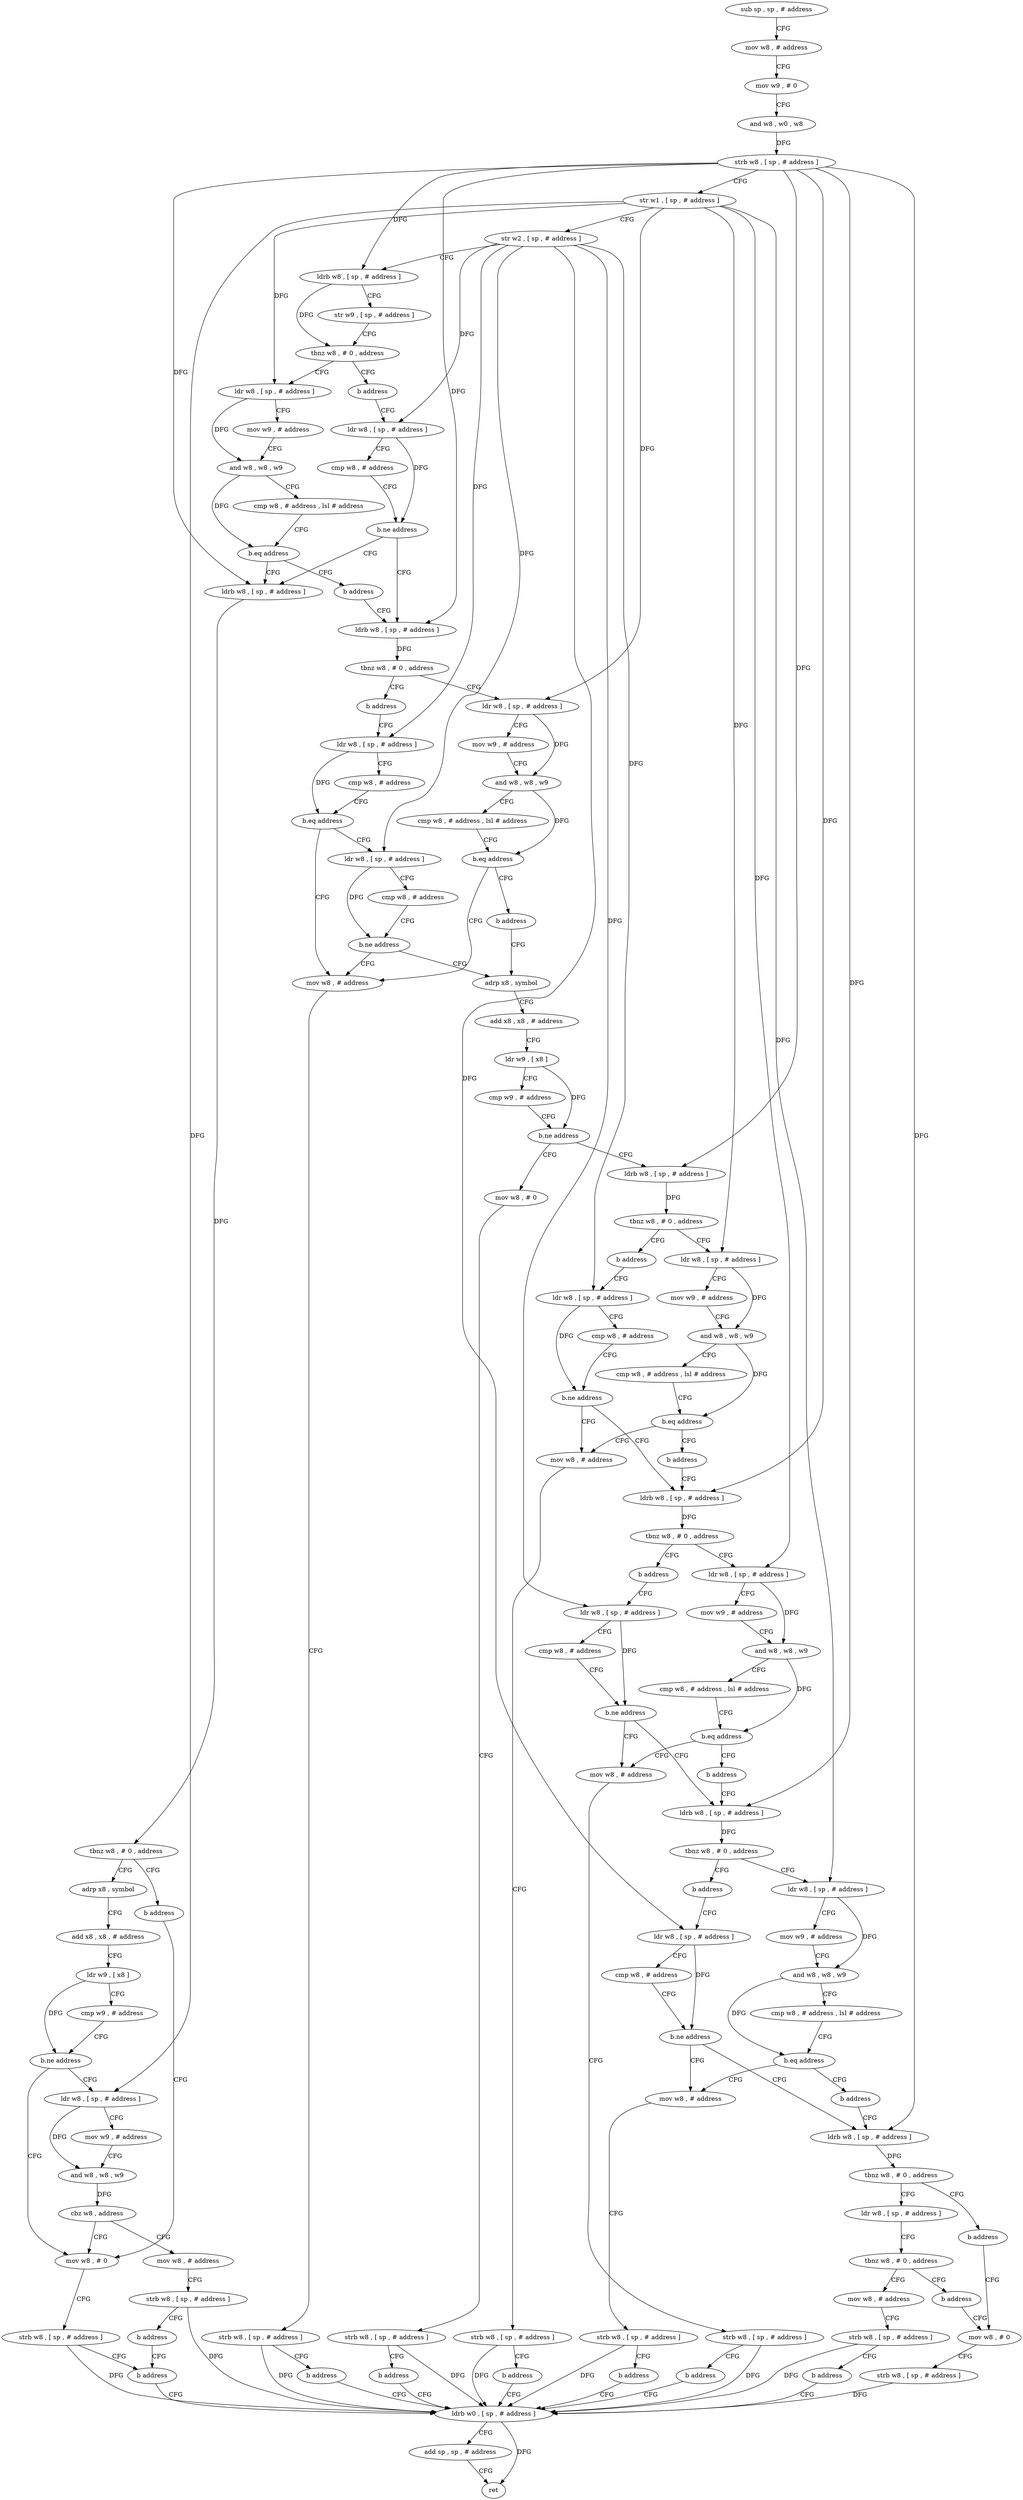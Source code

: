 digraph "func" {
"4249520" [label = "sub sp , sp , # address" ]
"4249524" [label = "mov w8 , # address" ]
"4249528" [label = "mov w9 , # 0" ]
"4249532" [label = "and w8 , w0 , w8" ]
"4249536" [label = "strb w8 , [ sp , # address ]" ]
"4249540" [label = "str w1 , [ sp , # address ]" ]
"4249544" [label = "str w2 , [ sp , # address ]" ]
"4249548" [label = "ldrb w8 , [ sp , # address ]" ]
"4249552" [label = "str w9 , [ sp , # address ]" ]
"4249556" [label = "tbnz w8 , # 0 , address" ]
"4249564" [label = "ldr w8 , [ sp , # address ]" ]
"4249560" [label = "b address" ]
"4249568" [label = "mov w9 , # address" ]
"4249572" [label = "and w8 , w8 , w9" ]
"4249576" [label = "cmp w8 , # address , lsl # address" ]
"4249580" [label = "b.eq address" ]
"4249600" [label = "ldrb w8 , [ sp , # address ]" ]
"4249584" [label = "b address" ]
"4249588" [label = "ldr w8 , [ sp , # address ]" ]
"4249604" [label = "tbnz w8 , # 0 , address" ]
"4249612" [label = "adrp x8 , symbol" ]
"4249608" [label = "b address" ]
"4249672" [label = "ldrb w8 , [ sp , # address ]" ]
"4249592" [label = "cmp w8 , # address" ]
"4249596" [label = "b.ne address" ]
"4249616" [label = "add x8 , x8 , # address" ]
"4249620" [label = "ldr w9 , [ x8 ]" ]
"4249624" [label = "cmp w9 , # address" ]
"4249628" [label = "b.ne address" ]
"4249660" [label = "mov w8 , # 0" ]
"4249632" [label = "ldr w8 , [ sp , # address ]" ]
"4249676" [label = "tbnz w8 , # 0 , address" ]
"4249684" [label = "ldr w8 , [ sp , # address ]" ]
"4249680" [label = "b address" ]
"4249664" [label = "strb w8 , [ sp , # address ]" ]
"4249668" [label = "b address" ]
"4249636" [label = "mov w9 , # address" ]
"4249640" [label = "and w8 , w8 , w9" ]
"4249644" [label = "cbz w8 , address" ]
"4249648" [label = "mov w8 , # address" ]
"4249688" [label = "mov w9 , # address" ]
"4249692" [label = "and w8 , w8 , w9" ]
"4249696" [label = "cmp w8 , # address , lsl # address" ]
"4249700" [label = "b.eq address" ]
"4249732" [label = "mov w8 , # address" ]
"4249704" [label = "b address" ]
"4249708" [label = "ldr w8 , [ sp , # address ]" ]
"4250000" [label = "ldrb w0 , [ sp , # address ]" ]
"4250004" [label = "add sp , sp , # address" ]
"4250008" [label = "ret" ]
"4249652" [label = "strb w8 , [ sp , # address ]" ]
"4249656" [label = "b address" ]
"4249736" [label = "strb w8 , [ sp , # address ]" ]
"4249740" [label = "b address" ]
"4249744" [label = "adrp x8 , symbol" ]
"4249712" [label = "cmp w8 , # address" ]
"4249716" [label = "b.eq address" ]
"4249720" [label = "ldr w8 , [ sp , # address ]" ]
"4249748" [label = "add x8 , x8 , # address" ]
"4249752" [label = "ldr w9 , [ x8 ]" ]
"4249756" [label = "cmp w9 , # address" ]
"4249760" [label = "b.ne address" ]
"4249776" [label = "ldrb w8 , [ sp , # address ]" ]
"4249764" [label = "mov w8 , # 0" ]
"4249724" [label = "cmp w8 , # address" ]
"4249728" [label = "b.ne address" ]
"4249780" [label = "tbnz w8 , # 0 , address" ]
"4249788" [label = "ldr w8 , [ sp , # address ]" ]
"4249784" [label = "b address" ]
"4249768" [label = "strb w8 , [ sp , # address ]" ]
"4249772" [label = "b address" ]
"4249792" [label = "mov w9 , # address" ]
"4249796" [label = "and w8 , w8 , w9" ]
"4249800" [label = "cmp w8 , # address , lsl # address" ]
"4249804" [label = "b.eq address" ]
"4249824" [label = "mov w8 , # address" ]
"4249808" [label = "b address" ]
"4249812" [label = "ldr w8 , [ sp , # address ]" ]
"4249828" [label = "strb w8 , [ sp , # address ]" ]
"4249832" [label = "b address" ]
"4249836" [label = "ldrb w8 , [ sp , # address ]" ]
"4249816" [label = "cmp w8 , # address" ]
"4249820" [label = "b.ne address" ]
"4249840" [label = "tbnz w8 , # 0 , address" ]
"4249848" [label = "ldr w8 , [ sp , # address ]" ]
"4249844" [label = "b address" ]
"4249852" [label = "mov w9 , # address" ]
"4249856" [label = "and w8 , w8 , w9" ]
"4249860" [label = "cmp w8 , # address , lsl # address" ]
"4249864" [label = "b.eq address" ]
"4249884" [label = "mov w8 , # address" ]
"4249868" [label = "b address" ]
"4249872" [label = "ldr w8 , [ sp , # address ]" ]
"4249888" [label = "strb w8 , [ sp , # address ]" ]
"4249892" [label = "b address" ]
"4249896" [label = "ldrb w8 , [ sp , # address ]" ]
"4249876" [label = "cmp w8 , # address" ]
"4249880" [label = "b.ne address" ]
"4249900" [label = "tbnz w8 , # 0 , address" ]
"4249908" [label = "ldr w8 , [ sp , # address ]" ]
"4249904" [label = "b address" ]
"4249912" [label = "mov w9 , # address" ]
"4249916" [label = "and w8 , w8 , w9" ]
"4249920" [label = "cmp w8 , # address , lsl # address" ]
"4249924" [label = "b.eq address" ]
"4249944" [label = "mov w8 , # address" ]
"4249928" [label = "b address" ]
"4249932" [label = "ldr w8 , [ sp , # address ]" ]
"4249948" [label = "strb w8 , [ sp , # address ]" ]
"4249952" [label = "b address" ]
"4249956" [label = "ldrb w8 , [ sp , # address ]" ]
"4249936" [label = "cmp w8 , # address" ]
"4249940" [label = "b.ne address" ]
"4249960" [label = "tbnz w8 , # 0 , address" ]
"4249968" [label = "ldr w8 , [ sp , # address ]" ]
"4249964" [label = "b address" ]
"4249972" [label = "tbnz w8 , # 0 , address" ]
"4249980" [label = "mov w8 , # address" ]
"4249976" [label = "b address" ]
"4249992" [label = "mov w8 , # 0" ]
"4249984" [label = "strb w8 , [ sp , # address ]" ]
"4249988" [label = "b address" ]
"4249996" [label = "strb w8 , [ sp , # address ]" ]
"4249520" -> "4249524" [ label = "CFG" ]
"4249524" -> "4249528" [ label = "CFG" ]
"4249528" -> "4249532" [ label = "CFG" ]
"4249532" -> "4249536" [ label = "DFG" ]
"4249536" -> "4249540" [ label = "CFG" ]
"4249536" -> "4249548" [ label = "DFG" ]
"4249536" -> "4249600" [ label = "DFG" ]
"4249536" -> "4249672" [ label = "DFG" ]
"4249536" -> "4249776" [ label = "DFG" ]
"4249536" -> "4249836" [ label = "DFG" ]
"4249536" -> "4249896" [ label = "DFG" ]
"4249536" -> "4249956" [ label = "DFG" ]
"4249540" -> "4249544" [ label = "CFG" ]
"4249540" -> "4249564" [ label = "DFG" ]
"4249540" -> "4249632" [ label = "DFG" ]
"4249540" -> "4249684" [ label = "DFG" ]
"4249540" -> "4249788" [ label = "DFG" ]
"4249540" -> "4249848" [ label = "DFG" ]
"4249540" -> "4249908" [ label = "DFG" ]
"4249544" -> "4249548" [ label = "CFG" ]
"4249544" -> "4249588" [ label = "DFG" ]
"4249544" -> "4249708" [ label = "DFG" ]
"4249544" -> "4249720" [ label = "DFG" ]
"4249544" -> "4249812" [ label = "DFG" ]
"4249544" -> "4249872" [ label = "DFG" ]
"4249544" -> "4249932" [ label = "DFG" ]
"4249548" -> "4249552" [ label = "CFG" ]
"4249548" -> "4249556" [ label = "DFG" ]
"4249552" -> "4249556" [ label = "CFG" ]
"4249556" -> "4249564" [ label = "CFG" ]
"4249556" -> "4249560" [ label = "CFG" ]
"4249564" -> "4249568" [ label = "CFG" ]
"4249564" -> "4249572" [ label = "DFG" ]
"4249560" -> "4249588" [ label = "CFG" ]
"4249568" -> "4249572" [ label = "CFG" ]
"4249572" -> "4249576" [ label = "CFG" ]
"4249572" -> "4249580" [ label = "DFG" ]
"4249576" -> "4249580" [ label = "CFG" ]
"4249580" -> "4249600" [ label = "CFG" ]
"4249580" -> "4249584" [ label = "CFG" ]
"4249600" -> "4249604" [ label = "DFG" ]
"4249584" -> "4249672" [ label = "CFG" ]
"4249588" -> "4249592" [ label = "CFG" ]
"4249588" -> "4249596" [ label = "DFG" ]
"4249604" -> "4249612" [ label = "CFG" ]
"4249604" -> "4249608" [ label = "CFG" ]
"4249612" -> "4249616" [ label = "CFG" ]
"4249608" -> "4249660" [ label = "CFG" ]
"4249672" -> "4249676" [ label = "DFG" ]
"4249592" -> "4249596" [ label = "CFG" ]
"4249596" -> "4249672" [ label = "CFG" ]
"4249596" -> "4249600" [ label = "CFG" ]
"4249616" -> "4249620" [ label = "CFG" ]
"4249620" -> "4249624" [ label = "CFG" ]
"4249620" -> "4249628" [ label = "DFG" ]
"4249624" -> "4249628" [ label = "CFG" ]
"4249628" -> "4249660" [ label = "CFG" ]
"4249628" -> "4249632" [ label = "CFG" ]
"4249660" -> "4249664" [ label = "CFG" ]
"4249632" -> "4249636" [ label = "CFG" ]
"4249632" -> "4249640" [ label = "DFG" ]
"4249676" -> "4249684" [ label = "CFG" ]
"4249676" -> "4249680" [ label = "CFG" ]
"4249684" -> "4249688" [ label = "CFG" ]
"4249684" -> "4249692" [ label = "DFG" ]
"4249680" -> "4249708" [ label = "CFG" ]
"4249664" -> "4249668" [ label = "CFG" ]
"4249664" -> "4250000" [ label = "DFG" ]
"4249668" -> "4250000" [ label = "CFG" ]
"4249636" -> "4249640" [ label = "CFG" ]
"4249640" -> "4249644" [ label = "DFG" ]
"4249644" -> "4249660" [ label = "CFG" ]
"4249644" -> "4249648" [ label = "CFG" ]
"4249648" -> "4249652" [ label = "CFG" ]
"4249688" -> "4249692" [ label = "CFG" ]
"4249692" -> "4249696" [ label = "CFG" ]
"4249692" -> "4249700" [ label = "DFG" ]
"4249696" -> "4249700" [ label = "CFG" ]
"4249700" -> "4249732" [ label = "CFG" ]
"4249700" -> "4249704" [ label = "CFG" ]
"4249732" -> "4249736" [ label = "CFG" ]
"4249704" -> "4249744" [ label = "CFG" ]
"4249708" -> "4249712" [ label = "CFG" ]
"4249708" -> "4249716" [ label = "DFG" ]
"4250000" -> "4250004" [ label = "CFG" ]
"4250000" -> "4250008" [ label = "DFG" ]
"4250004" -> "4250008" [ label = "CFG" ]
"4249652" -> "4249656" [ label = "CFG" ]
"4249652" -> "4250000" [ label = "DFG" ]
"4249656" -> "4249668" [ label = "CFG" ]
"4249736" -> "4249740" [ label = "CFG" ]
"4249736" -> "4250000" [ label = "DFG" ]
"4249740" -> "4250000" [ label = "CFG" ]
"4249744" -> "4249748" [ label = "CFG" ]
"4249712" -> "4249716" [ label = "CFG" ]
"4249716" -> "4249732" [ label = "CFG" ]
"4249716" -> "4249720" [ label = "CFG" ]
"4249720" -> "4249724" [ label = "CFG" ]
"4249720" -> "4249728" [ label = "DFG" ]
"4249748" -> "4249752" [ label = "CFG" ]
"4249752" -> "4249756" [ label = "CFG" ]
"4249752" -> "4249760" [ label = "DFG" ]
"4249756" -> "4249760" [ label = "CFG" ]
"4249760" -> "4249776" [ label = "CFG" ]
"4249760" -> "4249764" [ label = "CFG" ]
"4249776" -> "4249780" [ label = "DFG" ]
"4249764" -> "4249768" [ label = "CFG" ]
"4249724" -> "4249728" [ label = "CFG" ]
"4249728" -> "4249744" [ label = "CFG" ]
"4249728" -> "4249732" [ label = "CFG" ]
"4249780" -> "4249788" [ label = "CFG" ]
"4249780" -> "4249784" [ label = "CFG" ]
"4249788" -> "4249792" [ label = "CFG" ]
"4249788" -> "4249796" [ label = "DFG" ]
"4249784" -> "4249812" [ label = "CFG" ]
"4249768" -> "4249772" [ label = "CFG" ]
"4249768" -> "4250000" [ label = "DFG" ]
"4249772" -> "4250000" [ label = "CFG" ]
"4249792" -> "4249796" [ label = "CFG" ]
"4249796" -> "4249800" [ label = "CFG" ]
"4249796" -> "4249804" [ label = "DFG" ]
"4249800" -> "4249804" [ label = "CFG" ]
"4249804" -> "4249824" [ label = "CFG" ]
"4249804" -> "4249808" [ label = "CFG" ]
"4249824" -> "4249828" [ label = "CFG" ]
"4249808" -> "4249836" [ label = "CFG" ]
"4249812" -> "4249816" [ label = "CFG" ]
"4249812" -> "4249820" [ label = "DFG" ]
"4249828" -> "4249832" [ label = "CFG" ]
"4249828" -> "4250000" [ label = "DFG" ]
"4249832" -> "4250000" [ label = "CFG" ]
"4249836" -> "4249840" [ label = "DFG" ]
"4249816" -> "4249820" [ label = "CFG" ]
"4249820" -> "4249836" [ label = "CFG" ]
"4249820" -> "4249824" [ label = "CFG" ]
"4249840" -> "4249848" [ label = "CFG" ]
"4249840" -> "4249844" [ label = "CFG" ]
"4249848" -> "4249852" [ label = "CFG" ]
"4249848" -> "4249856" [ label = "DFG" ]
"4249844" -> "4249872" [ label = "CFG" ]
"4249852" -> "4249856" [ label = "CFG" ]
"4249856" -> "4249860" [ label = "CFG" ]
"4249856" -> "4249864" [ label = "DFG" ]
"4249860" -> "4249864" [ label = "CFG" ]
"4249864" -> "4249884" [ label = "CFG" ]
"4249864" -> "4249868" [ label = "CFG" ]
"4249884" -> "4249888" [ label = "CFG" ]
"4249868" -> "4249896" [ label = "CFG" ]
"4249872" -> "4249876" [ label = "CFG" ]
"4249872" -> "4249880" [ label = "DFG" ]
"4249888" -> "4249892" [ label = "CFG" ]
"4249888" -> "4250000" [ label = "DFG" ]
"4249892" -> "4250000" [ label = "CFG" ]
"4249896" -> "4249900" [ label = "DFG" ]
"4249876" -> "4249880" [ label = "CFG" ]
"4249880" -> "4249896" [ label = "CFG" ]
"4249880" -> "4249884" [ label = "CFG" ]
"4249900" -> "4249908" [ label = "CFG" ]
"4249900" -> "4249904" [ label = "CFG" ]
"4249908" -> "4249912" [ label = "CFG" ]
"4249908" -> "4249916" [ label = "DFG" ]
"4249904" -> "4249932" [ label = "CFG" ]
"4249912" -> "4249916" [ label = "CFG" ]
"4249916" -> "4249920" [ label = "CFG" ]
"4249916" -> "4249924" [ label = "DFG" ]
"4249920" -> "4249924" [ label = "CFG" ]
"4249924" -> "4249944" [ label = "CFG" ]
"4249924" -> "4249928" [ label = "CFG" ]
"4249944" -> "4249948" [ label = "CFG" ]
"4249928" -> "4249956" [ label = "CFG" ]
"4249932" -> "4249936" [ label = "CFG" ]
"4249932" -> "4249940" [ label = "DFG" ]
"4249948" -> "4249952" [ label = "CFG" ]
"4249948" -> "4250000" [ label = "DFG" ]
"4249952" -> "4250000" [ label = "CFG" ]
"4249956" -> "4249960" [ label = "DFG" ]
"4249936" -> "4249940" [ label = "CFG" ]
"4249940" -> "4249956" [ label = "CFG" ]
"4249940" -> "4249944" [ label = "CFG" ]
"4249960" -> "4249968" [ label = "CFG" ]
"4249960" -> "4249964" [ label = "CFG" ]
"4249968" -> "4249972" [ label = "CFG" ]
"4249964" -> "4249992" [ label = "CFG" ]
"4249972" -> "4249980" [ label = "CFG" ]
"4249972" -> "4249976" [ label = "CFG" ]
"4249980" -> "4249984" [ label = "CFG" ]
"4249976" -> "4249992" [ label = "CFG" ]
"4249992" -> "4249996" [ label = "CFG" ]
"4249984" -> "4249988" [ label = "CFG" ]
"4249984" -> "4250000" [ label = "DFG" ]
"4249988" -> "4250000" [ label = "CFG" ]
"4249996" -> "4250000" [ label = "DFG" ]
}
